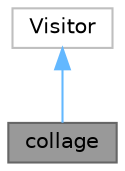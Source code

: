 digraph "collage"
{
 // LATEX_PDF_SIZE
  bgcolor="transparent";
  edge [fontname=Helvetica,fontsize=10,labelfontname=Helvetica,labelfontsize=10];
  node [fontname=Helvetica,fontsize=10,shape=box,height=0.2,width=0.4];
  Node1 [id="Node000001",label="collage",height=0.2,width=0.4,color="gray40", fillcolor="grey60", style="filled", fontcolor="black",tooltip="Class to create a collage from multiple images."];
  Node2 -> Node1 [id="edge1_Node000001_Node000002",dir="back",color="steelblue1",style="solid",tooltip=" "];
  Node2 [id="Node000002",label="Visitor",height=0.2,width=0.4,color="grey75", fillcolor="white", style="filled",URL="$db/dd2/class_visitor.html",tooltip=" "];
}
